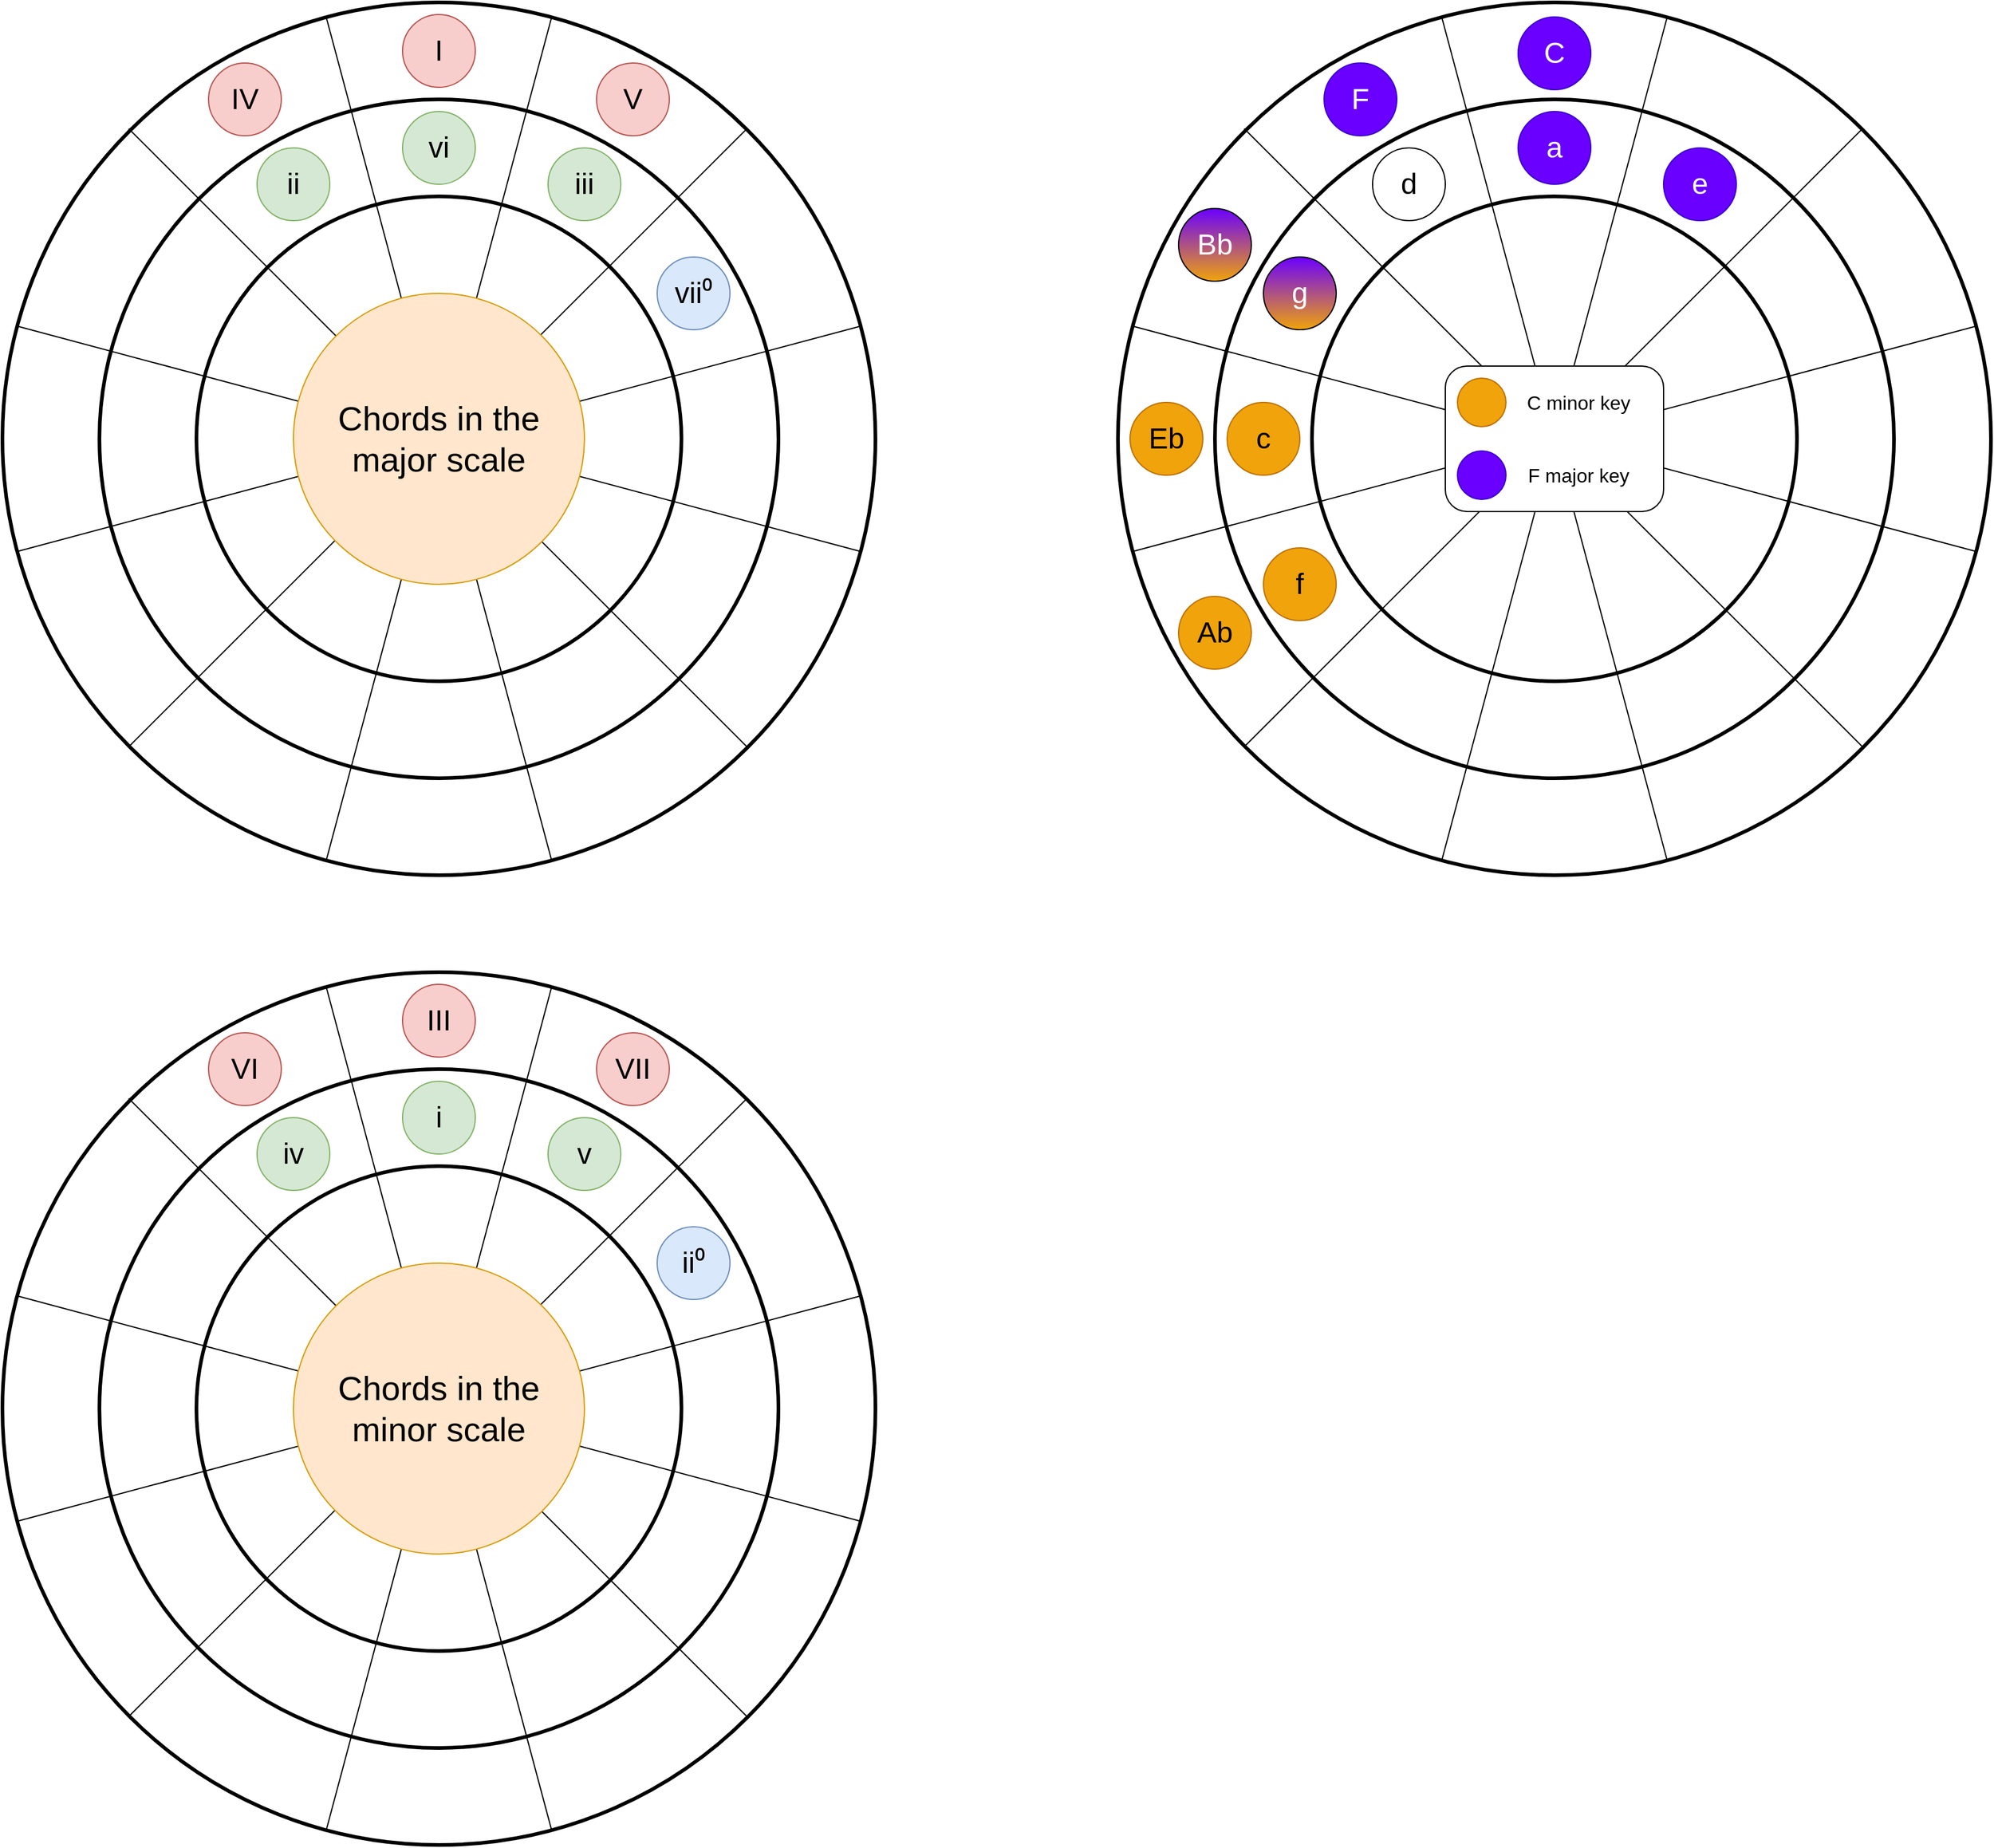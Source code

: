 <mxfile version="27.0.9">
  <diagram name="Page-1" id="guALrVoAFo2VZ9e-PVBr">
    <mxGraphModel dx="1843" dy="1252" grid="1" gridSize="10" guides="1" tooltips="1" connect="1" arrows="1" fold="1" page="1" pageScale="1" pageWidth="850" pageHeight="1100" math="0" shadow="0">
      <root>
        <mxCell id="0" />
        <mxCell id="1" parent="0" />
        <mxCell id="lI8Eclsu2cXkh1f-DFCO-34" value="" style="group" parent="1" vertex="1" connectable="0">
          <mxGeometry x="40" y="40" width="720" height="720" as="geometry" />
        </mxCell>
        <mxCell id="lI8Eclsu2cXkh1f-DFCO-13" value="" style="group" parent="lI8Eclsu2cXkh1f-DFCO-34" vertex="1" connectable="0">
          <mxGeometry width="720" height="720" as="geometry" />
        </mxCell>
        <mxCell id="lI8Eclsu2cXkh1f-DFCO-3" value="" style="ellipse;whiteSpace=wrap;html=1;aspect=fixed;fillColor=none;strokeWidth=3;" parent="lI8Eclsu2cXkh1f-DFCO-13" vertex="1">
          <mxGeometry width="720" height="720" as="geometry" />
        </mxCell>
        <mxCell id="lI8Eclsu2cXkh1f-DFCO-2" value="" style="ellipse;whiteSpace=wrap;html=1;aspect=fixed;fillColor=none;strokeWidth=3;" parent="lI8Eclsu2cXkh1f-DFCO-13" vertex="1">
          <mxGeometry x="80" y="80" width="560" height="560" as="geometry" />
        </mxCell>
        <mxCell id="lI8Eclsu2cXkh1f-DFCO-1" value="" style="ellipse;whiteSpace=wrap;html=1;aspect=fixed;fillColor=none;strokeWidth=3;" parent="lI8Eclsu2cXkh1f-DFCO-13" vertex="1">
          <mxGeometry x="160" y="160" width="400" height="400" as="geometry" />
        </mxCell>
        <mxCell id="lI8Eclsu2cXkh1f-DFCO-49" value="" style="group" parent="lI8Eclsu2cXkh1f-DFCO-13" vertex="1" connectable="0">
          <mxGeometry x="11.998" y="11.998" width="696.002" height="696.002" as="geometry" />
        </mxCell>
        <mxCell id="lI8Eclsu2cXkh1f-DFCO-43" value="" style="endArrow=none;html=1;rounded=0;entryX=0.5;entryY=0;entryDx=0;entryDy=0;exitX=0.5;exitY=1;exitDx=0;exitDy=0;" parent="lI8Eclsu2cXkh1f-DFCO-49" edge="1">
          <mxGeometry width="50" height="50" relative="1" as="geometry">
            <mxPoint x="441" y="696.0" as="sourcePoint" />
            <mxPoint x="255" as="targetPoint" />
          </mxGeometry>
        </mxCell>
        <mxCell id="lI8Eclsu2cXkh1f-DFCO-44" value="" style="endArrow=none;html=1;rounded=0;entryX=1;entryY=0.5;entryDx=0;entryDy=0;exitX=0;exitY=0.5;exitDx=0;exitDy=0;" parent="lI8Eclsu2cXkh1f-DFCO-49" edge="1">
          <mxGeometry width="50" height="50" relative="1" as="geometry">
            <mxPoint y="441" as="sourcePoint" />
            <mxPoint x="696" y="255" as="targetPoint" />
          </mxGeometry>
        </mxCell>
        <mxCell id="lI8Eclsu2cXkh1f-DFCO-46" value="" style="endArrow=none;html=1;rounded=0;entryX=0.5;entryY=0;entryDx=0;entryDy=0;exitX=0.5;exitY=1;exitDx=0;exitDy=0;" parent="lI8Eclsu2cXkh1f-DFCO-49" edge="1">
          <mxGeometry width="50" height="50" relative="1" as="geometry">
            <mxPoint x="92.09" y="602.09" as="sourcePoint" />
            <mxPoint x="602.09" y="92.09" as="targetPoint" />
          </mxGeometry>
        </mxCell>
        <mxCell id="lI8Eclsu2cXkh1f-DFCO-47" value="" style="endArrow=none;html=1;rounded=0;entryX=1;entryY=0.5;entryDx=0;entryDy=0;exitX=0;exitY=0.5;exitDx=0;exitDy=0;" parent="lI8Eclsu2cXkh1f-DFCO-49" edge="1">
          <mxGeometry width="50" height="50" relative="1" as="geometry">
            <mxPoint x="92.09" y="92.09" as="sourcePoint" />
            <mxPoint x="602.09" y="602.09" as="targetPoint" />
          </mxGeometry>
        </mxCell>
        <mxCell id="lI8Eclsu2cXkh1f-DFCO-38" value="" style="endArrow=none;html=1;rounded=0;entryX=0.5;entryY=0;entryDx=0;entryDy=0;exitX=0.5;exitY=1;exitDx=0;exitDy=0;" parent="lI8Eclsu2cXkh1f-DFCO-49" edge="1">
          <mxGeometry width="50" height="50" relative="1" as="geometry">
            <mxPoint x="255.002" y="696.002" as="sourcePoint" />
            <mxPoint x="441.002" y="0.002" as="targetPoint" />
          </mxGeometry>
        </mxCell>
        <mxCell id="lI8Eclsu2cXkh1f-DFCO-39" value="" style="endArrow=none;html=1;rounded=0;entryX=1;entryY=0.5;entryDx=0;entryDy=0;exitX=0;exitY=0.5;exitDx=0;exitDy=0;" parent="lI8Eclsu2cXkh1f-DFCO-49" edge="1">
          <mxGeometry width="50" height="50" relative="1" as="geometry">
            <mxPoint x="0.002" y="255.002" as="sourcePoint" />
            <mxPoint x="696.002" y="441.002" as="targetPoint" />
          </mxGeometry>
        </mxCell>
        <mxCell id="5tonmp-MWLGBSI9gHame-66" value="Chords in the major scale" style="ellipse;whiteSpace=wrap;html=1;aspect=fixed;fontSize=28;fillColor=#ffe6cc;strokeColor=#d79b00;" parent="lI8Eclsu2cXkh1f-DFCO-49" vertex="1">
          <mxGeometry x="228.002" y="228.002" width="240" height="240" as="geometry" />
        </mxCell>
        <mxCell id="5tonmp-MWLGBSI9gHame-1" value="I" style="ellipse;whiteSpace=wrap;html=1;aspect=fixed;fontSize=24;fillColor=#f8cecc;strokeColor=#b85450;" parent="lI8Eclsu2cXkh1f-DFCO-13" vertex="1">
          <mxGeometry x="330" y="10" width="60" height="60" as="geometry" />
        </mxCell>
        <mxCell id="5tonmp-MWLGBSI9gHame-20" value="vi" style="ellipse;whiteSpace=wrap;html=1;aspect=fixed;fontSize=24;fillColor=#d5e8d4;strokeColor=#82b366;" parent="lI8Eclsu2cXkh1f-DFCO-13" vertex="1">
          <mxGeometry x="330" y="90" width="60" height="60" as="geometry" />
        </mxCell>
        <mxCell id="5tonmp-MWLGBSI9gHame-45" value="iii" style="ellipse;whiteSpace=wrap;html=1;aspect=fixed;fontSize=24;fillColor=#d5e8d4;strokeColor=#82b366;" parent="lI8Eclsu2cXkh1f-DFCO-13" vertex="1">
          <mxGeometry x="450" y="120" width="60" height="60" as="geometry" />
        </mxCell>
        <mxCell id="5tonmp-MWLGBSI9gHame-44" value="ii" style="ellipse;whiteSpace=wrap;html=1;aspect=fixed;fontSize=24;fillColor=#d5e8d4;strokeColor=#82b366;" parent="lI8Eclsu2cXkh1f-DFCO-13" vertex="1">
          <mxGeometry x="210" y="120" width="60" height="60" as="geometry" />
        </mxCell>
        <mxCell id="5tonmp-MWLGBSI9gHame-22" value="IV" style="ellipse;whiteSpace=wrap;html=1;aspect=fixed;fontSize=24;fillColor=#f8cecc;strokeColor=#b85450;" parent="lI8Eclsu2cXkh1f-DFCO-13" vertex="1">
          <mxGeometry x="170" y="50" width="60" height="60" as="geometry" />
        </mxCell>
        <mxCell id="5tonmp-MWLGBSI9gHame-21" value="V" style="ellipse;whiteSpace=wrap;html=1;aspect=fixed;fontSize=24;fillColor=#f8cecc;strokeColor=#b85450;" parent="lI8Eclsu2cXkh1f-DFCO-13" vertex="1">
          <mxGeometry x="490" y="50" width="60" height="60" as="geometry" />
        </mxCell>
        <mxCell id="5tonmp-MWLGBSI9gHame-46" value="vii⁰" style="ellipse;whiteSpace=wrap;html=1;aspect=fixed;fontSize=24;fillColor=#dae8fc;strokeColor=#6c8ebf;" parent="lI8Eclsu2cXkh1f-DFCO-13" vertex="1">
          <mxGeometry x="540" y="210" width="60" height="60" as="geometry" />
        </mxCell>
        <mxCell id="5tonmp-MWLGBSI9gHame-47" value="" style="group" parent="1" vertex="1" connectable="0">
          <mxGeometry x="40" y="840" width="720" height="720" as="geometry" />
        </mxCell>
        <mxCell id="5tonmp-MWLGBSI9gHame-48" value="" style="group" parent="5tonmp-MWLGBSI9gHame-47" vertex="1" connectable="0">
          <mxGeometry width="720" height="720" as="geometry" />
        </mxCell>
        <mxCell id="5tonmp-MWLGBSI9gHame-49" value="" style="ellipse;whiteSpace=wrap;html=1;aspect=fixed;fillColor=none;strokeWidth=3;" parent="5tonmp-MWLGBSI9gHame-48" vertex="1">
          <mxGeometry width="720" height="720" as="geometry" />
        </mxCell>
        <mxCell id="5tonmp-MWLGBSI9gHame-50" value="" style="ellipse;whiteSpace=wrap;html=1;aspect=fixed;fillColor=none;strokeWidth=3;" parent="5tonmp-MWLGBSI9gHame-48" vertex="1">
          <mxGeometry x="80" y="80" width="560" height="560" as="geometry" />
        </mxCell>
        <mxCell id="5tonmp-MWLGBSI9gHame-51" value="" style="ellipse;whiteSpace=wrap;html=1;aspect=fixed;fillColor=none;strokeWidth=3;" parent="5tonmp-MWLGBSI9gHame-48" vertex="1">
          <mxGeometry x="160" y="160" width="400" height="400" as="geometry" />
        </mxCell>
        <mxCell id="5tonmp-MWLGBSI9gHame-52" value="" style="group" parent="5tonmp-MWLGBSI9gHame-48" vertex="1" connectable="0">
          <mxGeometry x="11.998" y="11.998" width="696.002" height="696.002" as="geometry" />
        </mxCell>
        <mxCell id="5tonmp-MWLGBSI9gHame-53" value="" style="endArrow=none;html=1;rounded=0;entryX=0.5;entryY=0;entryDx=0;entryDy=0;exitX=0.5;exitY=1;exitDx=0;exitDy=0;" parent="5tonmp-MWLGBSI9gHame-52" edge="1">
          <mxGeometry width="50" height="50" relative="1" as="geometry">
            <mxPoint x="441" y="696.0" as="sourcePoint" />
            <mxPoint x="255" as="targetPoint" />
          </mxGeometry>
        </mxCell>
        <mxCell id="5tonmp-MWLGBSI9gHame-54" value="" style="endArrow=none;html=1;rounded=0;entryX=1;entryY=0.5;entryDx=0;entryDy=0;exitX=0;exitY=0.5;exitDx=0;exitDy=0;" parent="5tonmp-MWLGBSI9gHame-52" edge="1">
          <mxGeometry width="50" height="50" relative="1" as="geometry">
            <mxPoint y="441" as="sourcePoint" />
            <mxPoint x="696" y="255" as="targetPoint" />
          </mxGeometry>
        </mxCell>
        <mxCell id="5tonmp-MWLGBSI9gHame-55" value="" style="endArrow=none;html=1;rounded=0;entryX=0.5;entryY=0;entryDx=0;entryDy=0;exitX=0.5;exitY=1;exitDx=0;exitDy=0;" parent="5tonmp-MWLGBSI9gHame-52" edge="1">
          <mxGeometry width="50" height="50" relative="1" as="geometry">
            <mxPoint x="92.09" y="602.09" as="sourcePoint" />
            <mxPoint x="602.09" y="92.09" as="targetPoint" />
          </mxGeometry>
        </mxCell>
        <mxCell id="5tonmp-MWLGBSI9gHame-56" value="" style="endArrow=none;html=1;rounded=0;entryX=1;entryY=0.5;entryDx=0;entryDy=0;exitX=0;exitY=0.5;exitDx=0;exitDy=0;" parent="5tonmp-MWLGBSI9gHame-52" edge="1">
          <mxGeometry width="50" height="50" relative="1" as="geometry">
            <mxPoint x="92.09" y="92.09" as="sourcePoint" />
            <mxPoint x="602.09" y="602.09" as="targetPoint" />
          </mxGeometry>
        </mxCell>
        <mxCell id="5tonmp-MWLGBSI9gHame-57" value="" style="endArrow=none;html=1;rounded=0;entryX=0.5;entryY=0;entryDx=0;entryDy=0;exitX=0.5;exitY=1;exitDx=0;exitDy=0;" parent="5tonmp-MWLGBSI9gHame-52" edge="1">
          <mxGeometry width="50" height="50" relative="1" as="geometry">
            <mxPoint x="255.002" y="696.002" as="sourcePoint" />
            <mxPoint x="441.002" y="0.002" as="targetPoint" />
          </mxGeometry>
        </mxCell>
        <mxCell id="5tonmp-MWLGBSI9gHame-58" value="" style="endArrow=none;html=1;rounded=0;entryX=1;entryY=0.5;entryDx=0;entryDy=0;exitX=0;exitY=0.5;exitDx=0;exitDy=0;" parent="5tonmp-MWLGBSI9gHame-52" edge="1">
          <mxGeometry width="50" height="50" relative="1" as="geometry">
            <mxPoint x="0.002" y="255.002" as="sourcePoint" />
            <mxPoint x="696.002" y="441.002" as="targetPoint" />
          </mxGeometry>
        </mxCell>
        <mxCell id="5tonmp-MWLGBSI9gHame-67" value="Chords in the minor scale" style="ellipse;whiteSpace=wrap;html=1;aspect=fixed;fontSize=28;fillColor=#ffe6cc;strokeColor=#d79b00;" parent="5tonmp-MWLGBSI9gHame-52" vertex="1">
          <mxGeometry x="228.002" y="228.002" width="240" height="240" as="geometry" />
        </mxCell>
        <mxCell id="5tonmp-MWLGBSI9gHame-59" value="III" style="ellipse;whiteSpace=wrap;html=1;aspect=fixed;fontSize=24;fillColor=#f8cecc;strokeColor=#b85450;" parent="5tonmp-MWLGBSI9gHame-48" vertex="1">
          <mxGeometry x="330" y="10" width="60" height="60" as="geometry" />
        </mxCell>
        <mxCell id="5tonmp-MWLGBSI9gHame-60" value="i" style="ellipse;whiteSpace=wrap;html=1;aspect=fixed;fontSize=24;fillColor=#d5e8d4;strokeColor=#82b366;" parent="5tonmp-MWLGBSI9gHame-48" vertex="1">
          <mxGeometry x="330" y="90" width="60" height="60" as="geometry" />
        </mxCell>
        <mxCell id="5tonmp-MWLGBSI9gHame-61" value="v" style="ellipse;whiteSpace=wrap;html=1;aspect=fixed;fontSize=24;fillColor=#d5e8d4;strokeColor=#82b366;" parent="5tonmp-MWLGBSI9gHame-48" vertex="1">
          <mxGeometry x="450" y="120" width="60" height="60" as="geometry" />
        </mxCell>
        <mxCell id="5tonmp-MWLGBSI9gHame-62" value="iv" style="ellipse;whiteSpace=wrap;html=1;aspect=fixed;fontSize=24;fillColor=#d5e8d4;strokeColor=#82b366;" parent="5tonmp-MWLGBSI9gHame-48" vertex="1">
          <mxGeometry x="210" y="120" width="60" height="60" as="geometry" />
        </mxCell>
        <mxCell id="5tonmp-MWLGBSI9gHame-63" value="VI" style="ellipse;whiteSpace=wrap;html=1;aspect=fixed;fontSize=24;fillColor=#f8cecc;strokeColor=#b85450;" parent="5tonmp-MWLGBSI9gHame-48" vertex="1">
          <mxGeometry x="170" y="50" width="60" height="60" as="geometry" />
        </mxCell>
        <mxCell id="5tonmp-MWLGBSI9gHame-64" value="VII" style="ellipse;whiteSpace=wrap;html=1;aspect=fixed;fontSize=24;fillColor=#f8cecc;strokeColor=#b85450;" parent="5tonmp-MWLGBSI9gHame-48" vertex="1">
          <mxGeometry x="490" y="50" width="60" height="60" as="geometry" />
        </mxCell>
        <mxCell id="5tonmp-MWLGBSI9gHame-65" value="ii⁰" style="ellipse;whiteSpace=wrap;html=1;aspect=fixed;fontSize=24;fillColor=#dae8fc;strokeColor=#6c8ebf;" parent="5tonmp-MWLGBSI9gHame-48" vertex="1">
          <mxGeometry x="540" y="210" width="60" height="60" as="geometry" />
        </mxCell>
        <mxCell id="jIGUXJmBeiqp-Y0XQhzE-1" value="" style="group" parent="1" vertex="1" connectable="0">
          <mxGeometry x="960" y="40" width="720" height="720" as="geometry" />
        </mxCell>
        <mxCell id="jIGUXJmBeiqp-Y0XQhzE-2" value="" style="group" parent="jIGUXJmBeiqp-Y0XQhzE-1" vertex="1" connectable="0">
          <mxGeometry width="720" height="720" as="geometry" />
        </mxCell>
        <mxCell id="jIGUXJmBeiqp-Y0XQhzE-3" value="" style="ellipse;whiteSpace=wrap;html=1;aspect=fixed;fillColor=none;strokeWidth=3;" parent="jIGUXJmBeiqp-Y0XQhzE-2" vertex="1">
          <mxGeometry width="720" height="720" as="geometry" />
        </mxCell>
        <mxCell id="jIGUXJmBeiqp-Y0XQhzE-4" value="" style="ellipse;whiteSpace=wrap;html=1;aspect=fixed;fillColor=none;strokeWidth=3;" parent="jIGUXJmBeiqp-Y0XQhzE-2" vertex="1">
          <mxGeometry x="80" y="80" width="560" height="560" as="geometry" />
        </mxCell>
        <mxCell id="jIGUXJmBeiqp-Y0XQhzE-5" value="" style="ellipse;whiteSpace=wrap;html=1;aspect=fixed;fillColor=none;strokeWidth=3;" parent="jIGUXJmBeiqp-Y0XQhzE-2" vertex="1">
          <mxGeometry x="160" y="160" width="400" height="400" as="geometry" />
        </mxCell>
        <mxCell id="jIGUXJmBeiqp-Y0XQhzE-6" value="" style="group" parent="jIGUXJmBeiqp-Y0XQhzE-2" vertex="1" connectable="0">
          <mxGeometry x="11.998" y="11.998" width="696.002" height="696.002" as="geometry" />
        </mxCell>
        <mxCell id="jIGUXJmBeiqp-Y0XQhzE-7" value="" style="endArrow=none;html=1;rounded=0;entryX=0.5;entryY=0;entryDx=0;entryDy=0;exitX=0.5;exitY=1;exitDx=0;exitDy=0;" parent="jIGUXJmBeiqp-Y0XQhzE-6" edge="1">
          <mxGeometry width="50" height="50" relative="1" as="geometry">
            <mxPoint x="441" y="696.0" as="sourcePoint" />
            <mxPoint x="255" as="targetPoint" />
          </mxGeometry>
        </mxCell>
        <mxCell id="jIGUXJmBeiqp-Y0XQhzE-8" value="" style="endArrow=none;html=1;rounded=0;entryX=1;entryY=0.5;entryDx=0;entryDy=0;exitX=0;exitY=0.5;exitDx=0;exitDy=0;" parent="jIGUXJmBeiqp-Y0XQhzE-6" edge="1">
          <mxGeometry width="50" height="50" relative="1" as="geometry">
            <mxPoint y="441" as="sourcePoint" />
            <mxPoint x="696" y="255" as="targetPoint" />
          </mxGeometry>
        </mxCell>
        <mxCell id="jIGUXJmBeiqp-Y0XQhzE-9" value="" style="endArrow=none;html=1;rounded=0;entryX=0.5;entryY=0;entryDx=0;entryDy=0;exitX=0.5;exitY=1;exitDx=0;exitDy=0;" parent="jIGUXJmBeiqp-Y0XQhzE-6" edge="1">
          <mxGeometry width="50" height="50" relative="1" as="geometry">
            <mxPoint x="92.09" y="602.09" as="sourcePoint" />
            <mxPoint x="602.09" y="92.09" as="targetPoint" />
          </mxGeometry>
        </mxCell>
        <mxCell id="jIGUXJmBeiqp-Y0XQhzE-10" value="" style="endArrow=none;html=1;rounded=0;entryX=1;entryY=0.5;entryDx=0;entryDy=0;exitX=0;exitY=0.5;exitDx=0;exitDy=0;" parent="jIGUXJmBeiqp-Y0XQhzE-6" edge="1">
          <mxGeometry width="50" height="50" relative="1" as="geometry">
            <mxPoint x="92.09" y="92.09" as="sourcePoint" />
            <mxPoint x="602.09" y="602.09" as="targetPoint" />
          </mxGeometry>
        </mxCell>
        <mxCell id="jIGUXJmBeiqp-Y0XQhzE-11" value="" style="endArrow=none;html=1;rounded=0;entryX=0.5;entryY=0;entryDx=0;entryDy=0;exitX=0.5;exitY=1;exitDx=0;exitDy=0;" parent="jIGUXJmBeiqp-Y0XQhzE-6" edge="1">
          <mxGeometry width="50" height="50" relative="1" as="geometry">
            <mxPoint x="255.002" y="696.002" as="sourcePoint" />
            <mxPoint x="441.002" y="0.002" as="targetPoint" />
          </mxGeometry>
        </mxCell>
        <mxCell id="jIGUXJmBeiqp-Y0XQhzE-12" value="" style="endArrow=none;html=1;rounded=0;entryX=1;entryY=0.5;entryDx=0;entryDy=0;exitX=0;exitY=0.5;exitDx=0;exitDy=0;" parent="jIGUXJmBeiqp-Y0XQhzE-6" edge="1">
          <mxGeometry width="50" height="50" relative="1" as="geometry">
            <mxPoint x="0.002" y="255.002" as="sourcePoint" />
            <mxPoint x="696.002" y="441.002" as="targetPoint" />
          </mxGeometry>
        </mxCell>
        <mxCell id="jIGUXJmBeiqp-Y0XQhzE-18" value="Ab" style="ellipse;whiteSpace=wrap;html=1;aspect=fixed;fontSize=24;fillColor=#f0a30a;fontColor=#000000;strokeColor=#BD7000;" parent="jIGUXJmBeiqp-Y0XQhzE-6" vertex="1">
          <mxGeometry x="38.002" y="478.002" width="60" height="60" as="geometry" />
        </mxCell>
        <mxCell id="jIGUXJmBeiqp-Y0XQhzE-17" value="f" style="ellipse;whiteSpace=wrap;html=1;aspect=fixed;fontSize=24;fillColor=#f0a30a;fontColor=#000000;strokeColor=#BD7000;" parent="jIGUXJmBeiqp-Y0XQhzE-6" vertex="1">
          <mxGeometry x="108.002" y="438.002" width="60" height="60" as="geometry" />
        </mxCell>
        <mxCell id="jIGUXJmBeiqp-Y0XQhzE-22" value="F" style="ellipse;whiteSpace=wrap;html=1;aspect=fixed;fontSize=24;fillColor=#6a00ff;fontColor=#ffffff;strokeColor=#3700CC;" parent="jIGUXJmBeiqp-Y0XQhzE-6" vertex="1">
          <mxGeometry x="158.002" y="38.002" width="60" height="60" as="geometry" />
        </mxCell>
        <mxCell id="jIGUXJmBeiqp-Y0XQhzE-26" value="e" style="ellipse;whiteSpace=wrap;html=1;aspect=fixed;fontSize=24;fillColor=#6a00ff;fontColor=#ffffff;strokeColor=#3700CC;" parent="jIGUXJmBeiqp-Y0XQhzE-6" vertex="1">
          <mxGeometry x="438.002" y="108.002" width="60" height="60" as="geometry" />
        </mxCell>
        <mxCell id="jIGUXJmBeiqp-Y0XQhzE-27" value="g" style="ellipse;whiteSpace=wrap;html=1;aspect=fixed;fontSize=24;gradientColor=#F0A30A;gradientDirection=south;fillColor=#6A00FF;fontColor=#FFFFFF;" parent="jIGUXJmBeiqp-Y0XQhzE-6" vertex="1">
          <mxGeometry x="108.002" y="198.002" width="60" height="60" as="geometry" />
        </mxCell>
        <mxCell id="jIGUXJmBeiqp-Y0XQhzE-15" value="c" style="ellipse;whiteSpace=wrap;html=1;aspect=fixed;fontSize=24;fillColor=#f0a30a;fontColor=#000000;strokeColor=#BD7000;" parent="jIGUXJmBeiqp-Y0XQhzE-2" vertex="1">
          <mxGeometry x="90" y="330" width="60" height="60" as="geometry" />
        </mxCell>
        <mxCell id="jIGUXJmBeiqp-Y0XQhzE-19" value="&lt;font style=&quot;color: rgb(255, 255, 255);&quot;&gt;Bb&lt;/font&gt;" style="ellipse;whiteSpace=wrap;html=1;aspect=fixed;fontSize=24;gradientColor=#F0A30A;gradientDirection=south;fillColor=#6A00FF;" parent="jIGUXJmBeiqp-Y0XQhzE-2" vertex="1">
          <mxGeometry x="50" y="170" width="60" height="60" as="geometry" />
        </mxCell>
        <mxCell id="jIGUXJmBeiqp-Y0XQhzE-21" value="Eb" style="ellipse;whiteSpace=wrap;html=1;aspect=fixed;fontSize=24;fillColor=#f0a30a;fontColor=#000000;strokeColor=#BD7000;" parent="jIGUXJmBeiqp-Y0XQhzE-2" vertex="1">
          <mxGeometry x="10" y="330" width="60" height="60" as="geometry" />
        </mxCell>
        <mxCell id="jIGUXJmBeiqp-Y0XQhzE-23" value="&lt;font style=&quot;color: rgb(0, 0, 0);&quot;&gt;d&lt;/font&gt;" style="ellipse;whiteSpace=wrap;html=1;aspect=fixed;fontSize=24;" parent="jIGUXJmBeiqp-Y0XQhzE-2" vertex="1">
          <mxGeometry x="210" y="120" width="60" height="60" as="geometry" />
        </mxCell>
        <mxCell id="jIGUXJmBeiqp-Y0XQhzE-24" value="a" style="ellipse;whiteSpace=wrap;html=1;aspect=fixed;fontSize=24;fillColor=#6a00ff;fontColor=#ffffff;strokeColor=#3700CC;" parent="jIGUXJmBeiqp-Y0XQhzE-2" vertex="1">
          <mxGeometry x="330" y="90" width="60" height="60" as="geometry" />
        </mxCell>
        <mxCell id="jIGUXJmBeiqp-Y0XQhzE-25" value="C" style="ellipse;whiteSpace=wrap;html=1;aspect=fixed;fontSize=24;fillColor=#6a00ff;fontColor=#ffffff;strokeColor=#3700CC;" parent="jIGUXJmBeiqp-Y0XQhzE-2" vertex="1">
          <mxGeometry x="330" y="12" width="60" height="60" as="geometry" />
        </mxCell>
        <mxCell id="e0DbMamYtNXQQcI4MHvC-1" value="" style="rounded=1;whiteSpace=wrap;html=1;" vertex="1" parent="jIGUXJmBeiqp-Y0XQhzE-2">
          <mxGeometry x="270" y="300" width="180" height="120" as="geometry" />
        </mxCell>
        <mxCell id="e0DbMamYtNXQQcI4MHvC-2" value="" style="ellipse;whiteSpace=wrap;html=1;aspect=fixed;fontSize=24;fillColor=#f0a30a;fontColor=#000000;strokeColor=#BD7000;align=center;" vertex="1" parent="jIGUXJmBeiqp-Y0XQhzE-2">
          <mxGeometry x="280" y="310" width="40" height="40" as="geometry" />
        </mxCell>
        <mxCell id="e0DbMamYtNXQQcI4MHvC-3" value="C minor key" style="text;html=1;align=center;verticalAlign=middle;whiteSpace=wrap;rounded=0;fontSize=16;" vertex="1" parent="jIGUXJmBeiqp-Y0XQhzE-2">
          <mxGeometry x="330" y="310" width="100" height="40" as="geometry" />
        </mxCell>
        <mxCell id="e0DbMamYtNXQQcI4MHvC-5" value="F major key" style="text;html=1;align=center;verticalAlign=middle;whiteSpace=wrap;rounded=0;fontSize=16;" vertex="1" parent="jIGUXJmBeiqp-Y0XQhzE-2">
          <mxGeometry x="330" y="370" width="100" height="40" as="geometry" />
        </mxCell>
        <mxCell id="e0DbMamYtNXQQcI4MHvC-6" value="" style="ellipse;whiteSpace=wrap;html=1;aspect=fixed;fontSize=24;fillColor=#6a00ff;fontColor=#ffffff;strokeColor=#3700CC;" vertex="1" parent="jIGUXJmBeiqp-Y0XQhzE-2">
          <mxGeometry x="280" y="370" width="40" height="40" as="geometry" />
        </mxCell>
      </root>
    </mxGraphModel>
  </diagram>
</mxfile>
